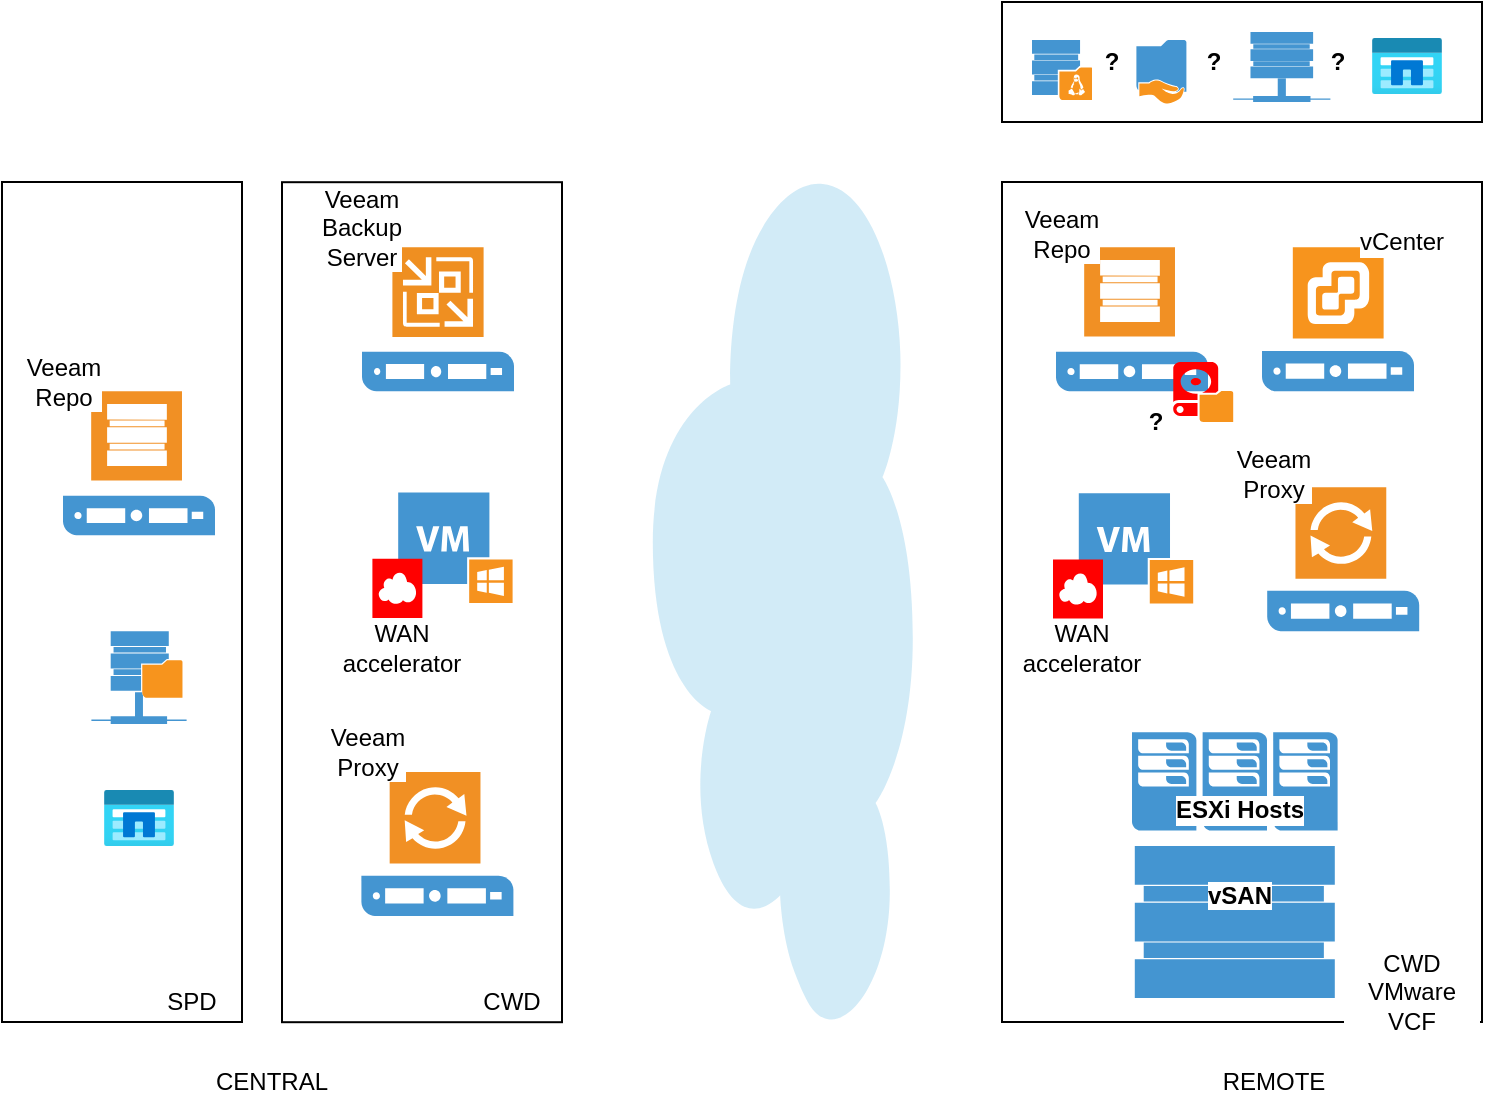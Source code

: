 <mxfile version="14.0.3" type="github">
  <diagram id="JnUOpCwKltPgE0m3QCvf" name="Page-1">
    <mxGraphModel dx="1242" dy="564" grid="1" gridSize="10" guides="1" tooltips="1" connect="1" arrows="1" fold="1" page="1" pageScale="1" pageWidth="1169" pageHeight="827" math="0" shadow="0">
      <root>
        <mxCell id="0" />
        <mxCell id="1" parent="0" />
        <mxCell id="ag414TaRElATsdjeowkR-51" value="" style="rounded=0;whiteSpace=wrap;html=1;labelBackgroundColor=#ffffff;fillColor=#FFFFFF;" vertex="1" parent="1">
          <mxGeometry x="140" y="120" width="120" height="420" as="geometry" />
        </mxCell>
        <mxCell id="ag414TaRElATsdjeowkR-44" value="" style="rounded=0;whiteSpace=wrap;html=1;labelBackgroundColor=#ffffff;fillColor=#FFFFFF;" vertex="1" parent="1">
          <mxGeometry x="280" y="120.1" width="140" height="420" as="geometry" />
        </mxCell>
        <mxCell id="ag414TaRElATsdjeowkR-10" value="" style="rounded=0;whiteSpace=wrap;html=1;" vertex="1" parent="1">
          <mxGeometry x="640" y="120" width="240" height="420" as="geometry" />
        </mxCell>
        <mxCell id="ag414TaRElATsdjeowkR-4" value="" style="shadow=0;dashed=0;html=1;strokeColor=none;fillColor=#4495D1;labelPosition=center;verticalLabelPosition=bottom;verticalAlign=top;align=center;outlineConnect=0;shape=mxgraph.veeam.2d.datastore;" vertex="1" parent="1">
          <mxGeometry x="706.4" y="452" width="100" height="76" as="geometry" />
        </mxCell>
        <mxCell id="ag414TaRElATsdjeowkR-8" value="" style="pointerEvents=1;shadow=0;dashed=0;html=1;strokeColor=none;fillColor=#4495D1;labelPosition=center;verticalLabelPosition=bottom;verticalAlign=top;align=center;outlineConnect=0;shape=mxgraph.veeam.cluster;" vertex="1" parent="1">
          <mxGeometry x="705" y="395.1" width="102.8" height="49.2" as="geometry" />
        </mxCell>
        <mxCell id="ag414TaRElATsdjeowkR-11" value="ESXi Hosts" style="text;html=1;strokeColor=none;fillColor=none;align=center;verticalAlign=middle;whiteSpace=wrap;rounded=0;fontStyle=1;labelBackgroundColor=#ffffff;" vertex="1" parent="1">
          <mxGeometry x="718.6" y="424.0" width="80" height="20" as="geometry" />
        </mxCell>
        <mxCell id="ag414TaRElATsdjeowkR-14" value="" style="shadow=0;dashed=0;html=1;strokeColor=none;fillColor=#4495D1;labelPosition=center;verticalLabelPosition=bottom;verticalAlign=top;align=center;outlineConnect=0;shape=mxgraph.veeam.2d.veeam_backup_and_replication_server;" vertex="1" parent="1">
          <mxGeometry x="320" y="152.6" width="76" height="72" as="geometry" />
        </mxCell>
        <mxCell id="ag414TaRElATsdjeowkR-15" value="" style="shadow=0;dashed=0;html=1;strokeColor=none;fillColor=#4495D1;labelPosition=center;verticalLabelPosition=bottom;verticalAlign=top;align=center;outlineConnect=0;shape=mxgraph.veeam.proxy_server;" vertex="1" parent="1">
          <mxGeometry x="772.6" y="272.6" width="76" height="72" as="geometry" />
        </mxCell>
        <mxCell id="ag414TaRElATsdjeowkR-16" value="" style="shadow=0;dashed=0;html=1;strokeColor=none;fillColor=#4495D1;labelPosition=center;verticalLabelPosition=bottom;verticalAlign=top;align=center;outlineConnect=0;shape=mxgraph.veeam.repository_server;" vertex="1" parent="1">
          <mxGeometry x="667" y="152.6" width="76" height="72" as="geometry" />
        </mxCell>
        <mxCell id="ag414TaRElATsdjeowkR-17" value="" style="shadow=0;dashed=0;html=1;strokeColor=none;fillColor=#4495D1;labelPosition=center;verticalLabelPosition=bottom;verticalAlign=top;align=center;outlineConnect=0;shape=mxgraph.veeam.vsphere_server;" vertex="1" parent="1">
          <mxGeometry x="770" y="152.6" width="76" height="72" as="geometry" />
        </mxCell>
        <mxCell id="ag414TaRElATsdjeowkR-19" value="" style="shadow=0;dashed=0;html=1;strokeColor=none;fillColor=#4495D1;labelPosition=center;verticalLabelPosition=bottom;verticalAlign=top;align=center;outlineConnect=0;shape=mxgraph.veeam.2d.cloud;rotation=-90;" vertex="1" parent="1">
          <mxGeometry x="319.7" y="265.1" width="421.4" height="130" as="geometry" />
        </mxCell>
        <mxCell id="ag414TaRElATsdjeowkR-22" value="&lt;span style=&quot;background-color: rgb(255 , 255 , 255)&quot;&gt;&lt;b&gt;vSAN&lt;/b&gt;&lt;/span&gt;" style="text;html=1;strokeColor=none;fillColor=none;align=center;verticalAlign=middle;whiteSpace=wrap;rounded=0;" vertex="1" parent="1">
          <mxGeometry x="738.6" y="467" width="40" height="20" as="geometry" />
        </mxCell>
        <mxCell id="ag414TaRElATsdjeowkR-23" value="CWD VMware VCF" style="text;html=1;strokeColor=none;fillColor=none;align=center;verticalAlign=middle;whiteSpace=wrap;rounded=0;labelBackgroundColor=#ffffff;" vertex="1" parent="1">
          <mxGeometry x="810" y="510" width="70" height="30" as="geometry" />
        </mxCell>
        <mxCell id="ag414TaRElATsdjeowkR-24" value="vCenter" style="text;html=1;strokeColor=none;fillColor=none;align=center;verticalAlign=middle;whiteSpace=wrap;rounded=0;labelBackgroundColor=#ffffff;" vertex="1" parent="1">
          <mxGeometry x="820" y="140" width="40" height="20" as="geometry" />
        </mxCell>
        <mxCell id="ag414TaRElATsdjeowkR-25" value="Veeam Proxy" style="text;html=1;strokeColor=none;fillColor=none;align=center;verticalAlign=middle;whiteSpace=wrap;rounded=0;labelBackgroundColor=#ffffff;" vertex="1" parent="1">
          <mxGeometry x="755.6" y="255.6" width="40" height="20" as="geometry" />
        </mxCell>
        <mxCell id="ag414TaRElATsdjeowkR-26" value="Veeam Repo" style="text;html=1;strokeColor=none;fillColor=none;align=center;verticalAlign=middle;whiteSpace=wrap;rounded=0;labelBackgroundColor=#ffffff;" vertex="1" parent="1">
          <mxGeometry x="650" y="135.6" width="40" height="20" as="geometry" />
        </mxCell>
        <mxCell id="ag414TaRElATsdjeowkR-29" value="" style="rounded=0;whiteSpace=wrap;html=1;labelBackgroundColor=#ffffff;" vertex="1" parent="1">
          <mxGeometry x="640" y="30" width="240" height="60" as="geometry" />
        </mxCell>
        <mxCell id="ag414TaRElATsdjeowkR-30" value="" style="shadow=0;dashed=0;html=1;strokeColor=none;fillColor=#4495D1;labelPosition=center;verticalLabelPosition=bottom;verticalAlign=top;align=center;outlineConnect=0;shape=mxgraph.veeam.shared_folder;labelBackgroundColor=#ffffff;" vertex="1" parent="1">
          <mxGeometry x="707.2" y="49" width="25" height="32" as="geometry" />
        </mxCell>
        <mxCell id="ag414TaRElATsdjeowkR-33" value="" style="shadow=0;dashed=0;html=1;strokeColor=none;fillColor=#4495D1;labelPosition=center;verticalLabelPosition=bottom;verticalAlign=top;align=center;outlineConnect=0;shape=mxgraph.veeam.linux_repository;labelBackgroundColor=#ffffff;" vertex="1" parent="1">
          <mxGeometry x="655" y="49" width="30" height="30" as="geometry" />
        </mxCell>
        <mxCell id="ag414TaRElATsdjeowkR-34" value="&lt;b&gt;?&lt;/b&gt;" style="text;html=1;strokeColor=none;fillColor=none;align=center;verticalAlign=middle;whiteSpace=wrap;rounded=0;labelBackgroundColor=#ffffff;" vertex="1" parent="1">
          <mxGeometry x="685" y="50" width="20" height="20" as="geometry" />
        </mxCell>
        <mxCell id="ag414TaRElATsdjeowkR-35" value="" style="shadow=0;dashed=0;html=1;strokeColor=none;fillColor=#4495D1;labelPosition=center;verticalLabelPosition=bottom;verticalAlign=top;align=center;outlineConnect=0;shape=mxgraph.veeam.2d.remote_storage;labelBackgroundColor=#ffffff;" vertex="1" parent="1">
          <mxGeometry x="755.6" y="45" width="48.6" height="35" as="geometry" />
        </mxCell>
        <mxCell id="ag414TaRElATsdjeowkR-36" value="&lt;b&gt;?&lt;/b&gt;" style="text;html=1;strokeColor=none;fillColor=none;align=center;verticalAlign=middle;whiteSpace=wrap;rounded=0;labelBackgroundColor=#ffffff;" vertex="1" parent="1">
          <mxGeometry x="735.6" y="50" width="20" height="20" as="geometry" />
        </mxCell>
        <mxCell id="ag414TaRElATsdjeowkR-37" value="" style="shadow=0;dashed=0;html=1;strokeColor=none;fillColor=#4495D1;labelPosition=center;verticalLabelPosition=bottom;verticalAlign=top;align=center;outlineConnect=0;shape=mxgraph.veeam.remote_repository;labelBackgroundColor=#ffffff;" vertex="1" parent="1">
          <mxGeometry x="184.7" y="344.6" width="47.6" height="46.4" as="geometry" />
        </mxCell>
        <mxCell id="ag414TaRElATsdjeowkR-41" value="" style="aspect=fixed;html=1;points=[];align=center;image;fontSize=12;image=img/lib/azure2/storage/Azure_NetApp_Files.svg;labelBackgroundColor=#ffffff;" vertex="1" parent="1">
          <mxGeometry x="825" y="48" width="35" height="28" as="geometry" />
        </mxCell>
        <mxCell id="ag414TaRElATsdjeowkR-42" value="&lt;b&gt;?&lt;/b&gt;" style="text;html=1;strokeColor=none;fillColor=none;align=center;verticalAlign=middle;whiteSpace=wrap;rounded=0;labelBackgroundColor=#ffffff;" vertex="1" parent="1">
          <mxGeometry x="798" y="50" width="20" height="20" as="geometry" />
        </mxCell>
        <mxCell id="ag414TaRElATsdjeowkR-43" value="" style="shadow=0;dashed=0;html=1;strokeColor=none;labelPosition=center;verticalLabelPosition=bottom;verticalAlign=top;align=center;outlineConnect=0;shape=mxgraph.veeam.local_disk;labelBackgroundColor=#ffffff;labelBorderColor=none;fillColor=#FF0000;" vertex="1" parent="1">
          <mxGeometry x="725.6" y="210" width="30" height="30" as="geometry" />
        </mxCell>
        <mxCell id="ag414TaRElATsdjeowkR-46" value="Veeam Backup Server" style="text;html=1;strokeColor=none;fillColor=none;align=center;verticalAlign=middle;whiteSpace=wrap;rounded=0;labelBackgroundColor=#ffffff;" vertex="1" parent="1">
          <mxGeometry x="300" y="132.6" width="40" height="20" as="geometry" />
        </mxCell>
        <mxCell id="ag414TaRElATsdjeowkR-47" value="" style="shadow=0;dashed=0;html=1;strokeColor=none;fillColor=#4495D1;labelPosition=center;verticalLabelPosition=bottom;verticalAlign=top;align=center;outlineConnect=0;shape=mxgraph.veeam.proxy_server;" vertex="1" parent="1">
          <mxGeometry x="319.7" y="415" width="76" height="72" as="geometry" />
        </mxCell>
        <mxCell id="ag414TaRElATsdjeowkR-48" value="Veeam Proxy" style="text;html=1;strokeColor=none;fillColor=none;align=center;verticalAlign=middle;whiteSpace=wrap;rounded=0;labelBackgroundColor=#ffffff;" vertex="1" parent="1">
          <mxGeometry x="303" y="395.1" width="40" height="20" as="geometry" />
        </mxCell>
        <mxCell id="ag414TaRElATsdjeowkR-49" value="REMOTE" style="text;html=1;strokeColor=none;fillColor=none;align=center;verticalAlign=middle;whiteSpace=wrap;rounded=0;labelBackgroundColor=#ffffff;" vertex="1" parent="1">
          <mxGeometry x="755.6" y="560" width="40" height="20" as="geometry" />
        </mxCell>
        <mxCell id="ag414TaRElATsdjeowkR-50" value="CENTRAL" style="text;html=1;strokeColor=none;fillColor=none;align=center;verticalAlign=middle;whiteSpace=wrap;rounded=0;labelBackgroundColor=#ffffff;" vertex="1" parent="1">
          <mxGeometry x="255" y="560" width="40" height="20" as="geometry" />
        </mxCell>
        <mxCell id="ag414TaRElATsdjeowkR-52" value="" style="shadow=0;dashed=0;html=1;strokeColor=none;fillColor=#4495D1;labelPosition=center;verticalLabelPosition=bottom;verticalAlign=top;align=center;outlineConnect=0;shape=mxgraph.veeam.repository_server;" vertex="1" parent="1">
          <mxGeometry x="170.5" y="224.6" width="76" height="72" as="geometry" />
        </mxCell>
        <mxCell id="ag414TaRElATsdjeowkR-53" value="Veeam Repo" style="text;html=1;strokeColor=none;fillColor=none;align=center;verticalAlign=middle;whiteSpace=wrap;rounded=0;labelBackgroundColor=#ffffff;" vertex="1" parent="1">
          <mxGeometry x="151" y="210" width="40" height="20" as="geometry" />
        </mxCell>
        <mxCell id="ag414TaRElATsdjeowkR-54" value="" style="aspect=fixed;html=1;points=[];align=center;image;fontSize=12;image=img/lib/azure2/storage/Azure_NetApp_Files.svg;labelBackgroundColor=#ffffff;" vertex="1" parent="1">
          <mxGeometry x="191" y="424" width="35" height="28" as="geometry" />
        </mxCell>
        <mxCell id="ag414TaRElATsdjeowkR-55" value="&lt;b&gt;?&lt;/b&gt;" style="text;html=1;strokeColor=none;fillColor=none;align=center;verticalAlign=middle;whiteSpace=wrap;rounded=0;labelBackgroundColor=#ffffff;" vertex="1" parent="1">
          <mxGeometry x="707.2" y="230" width="20" height="20" as="geometry" />
        </mxCell>
        <mxCell id="ag414TaRElATsdjeowkR-59" value="" style="shadow=0;dashed=0;html=1;strokeColor=none;fillColor=#4495D1;labelPosition=center;verticalLabelPosition=bottom;verticalAlign=top;align=center;outlineConnect=0;shape=mxgraph.veeam.vm_windows;labelBackgroundColor=none;fontColor=none;" vertex="1" parent="1">
          <mxGeometry x="678.4" y="275.6" width="57.2" height="55.2" as="geometry" />
        </mxCell>
        <mxCell id="ag414TaRElATsdjeowkR-40" value="" style="pointerEvents=1;shadow=0;dashed=0;html=1;strokeColor=none;labelPosition=center;verticalLabelPosition=bottom;verticalAlign=top;align=center;outlineConnect=0;shape=mxgraph.veeam.2d.wan_accelerator;labelBackgroundColor=none;noLabel=1;fontColor=none;fillColor=#FF0000;" vertex="1" parent="1">
          <mxGeometry x="665.5" y="308.7" width="25" height="29.6" as="geometry" />
        </mxCell>
        <mxCell id="ag414TaRElATsdjeowkR-57" value="WAN accelerator" style="text;html=1;strokeColor=none;fillColor=none;align=center;verticalAlign=middle;whiteSpace=wrap;rounded=0;labelBackgroundColor=none;" vertex="1" parent="1">
          <mxGeometry x="660" y="343.3" width="40" height="20" as="geometry" />
        </mxCell>
        <mxCell id="ag414TaRElATsdjeowkR-60" value="" style="shadow=0;dashed=0;html=1;strokeColor=none;fillColor=#4495D1;labelPosition=center;verticalLabelPosition=bottom;verticalAlign=top;align=center;outlineConnect=0;shape=mxgraph.veeam.vm_windows;labelBackgroundColor=none;fontColor=none;" vertex="1" parent="1">
          <mxGeometry x="338.1" y="275.25" width="57.2" height="55.2" as="geometry" />
        </mxCell>
        <mxCell id="ag414TaRElATsdjeowkR-61" value="" style="pointerEvents=1;shadow=0;dashed=0;html=1;strokeColor=none;labelPosition=center;verticalLabelPosition=bottom;verticalAlign=top;align=center;outlineConnect=0;shape=mxgraph.veeam.2d.wan_accelerator;labelBackgroundColor=none;noLabel=1;fontColor=none;fillColor=#FF0000;" vertex="1" parent="1">
          <mxGeometry x="325.2" y="308.35" width="25" height="29.6" as="geometry" />
        </mxCell>
        <mxCell id="ag414TaRElATsdjeowkR-62" value="WAN accelerator" style="text;html=1;strokeColor=none;fillColor=none;align=center;verticalAlign=middle;whiteSpace=wrap;rounded=0;labelBackgroundColor=none;" vertex="1" parent="1">
          <mxGeometry x="319.7" y="342.95" width="40" height="20" as="geometry" />
        </mxCell>
        <mxCell id="ag414TaRElATsdjeowkR-64" value="&lt;div&gt;CWD&lt;/div&gt;" style="text;html=1;strokeColor=none;fillColor=none;align=center;verticalAlign=middle;whiteSpace=wrap;rounded=0;labelBackgroundColor=#ffffff;" vertex="1" parent="1">
          <mxGeometry x="359.7" y="520" width="70" height="20" as="geometry" />
        </mxCell>
        <mxCell id="ag414TaRElATsdjeowkR-65" value="&lt;div&gt;CWD&lt;/div&gt;" style="text;html=1;strokeColor=none;fillColor=none;align=center;verticalAlign=middle;whiteSpace=wrap;rounded=0;labelBackgroundColor=#ffffff;" vertex="1" parent="1">
          <mxGeometry x="359.7" y="520" width="70" height="20" as="geometry" />
        </mxCell>
        <mxCell id="ag414TaRElATsdjeowkR-66" value="SPD" style="text;html=1;strokeColor=none;fillColor=none;align=center;verticalAlign=middle;whiteSpace=wrap;rounded=0;labelBackgroundColor=#ffffff;" vertex="1" parent="1">
          <mxGeometry x="200" y="520" width="70" height="20" as="geometry" />
        </mxCell>
      </root>
    </mxGraphModel>
  </diagram>
</mxfile>

